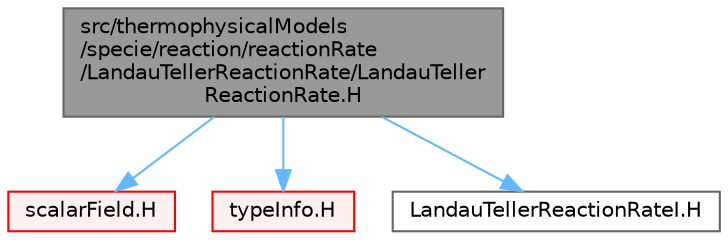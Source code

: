 digraph "src/thermophysicalModels/specie/reaction/reactionRate/LandauTellerReactionRate/LandauTellerReactionRate.H"
{
 // LATEX_PDF_SIZE
  bgcolor="transparent";
  edge [fontname=Helvetica,fontsize=10,labelfontname=Helvetica,labelfontsize=10];
  node [fontname=Helvetica,fontsize=10,shape=box,height=0.2,width=0.4];
  Node1 [id="Node000001",label="src/thermophysicalModels\l/specie/reaction/reactionRate\l/LandauTellerReactionRate/LandauTeller\lReactionRate.H",height=0.2,width=0.4,color="gray40", fillcolor="grey60", style="filled", fontcolor="black",tooltip=" "];
  Node1 -> Node2 [id="edge1_Node000001_Node000002",color="steelblue1",style="solid",tooltip=" "];
  Node2 [id="Node000002",label="scalarField.H",height=0.2,width=0.4,color="red", fillcolor="#FFF0F0", style="filled",URL="$scalarField_8H.html",tooltip=" "];
  Node1 -> Node138 [id="edge2_Node000001_Node000138",color="steelblue1",style="solid",tooltip=" "];
  Node138 [id="Node000138",label="typeInfo.H",height=0.2,width=0.4,color="red", fillcolor="#FFF0F0", style="filled",URL="$typeInfo_8H.html",tooltip=" "];
  Node1 -> Node160 [id="edge3_Node000001_Node000160",color="steelblue1",style="solid",tooltip=" "];
  Node160 [id="Node000160",label="LandauTellerReactionRateI.H",height=0.2,width=0.4,color="grey40", fillcolor="white", style="filled",URL="$LandauTellerReactionRateI_8H.html",tooltip=" "];
}
